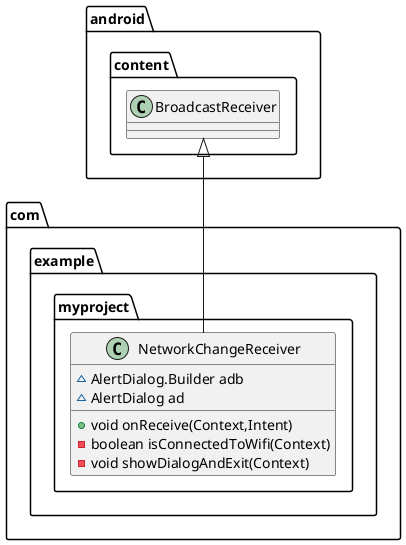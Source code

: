 @startuml
class com.example.myproject.NetworkChangeReceiver {
~ AlertDialog.Builder adb
~ AlertDialog ad
+ void onReceive(Context,Intent)
- boolean isConnectedToWifi(Context)
- void showDialogAndExit(Context)
}




android.content.BroadcastReceiver <|-- com.example.myproject.NetworkChangeReceiver
@enduml